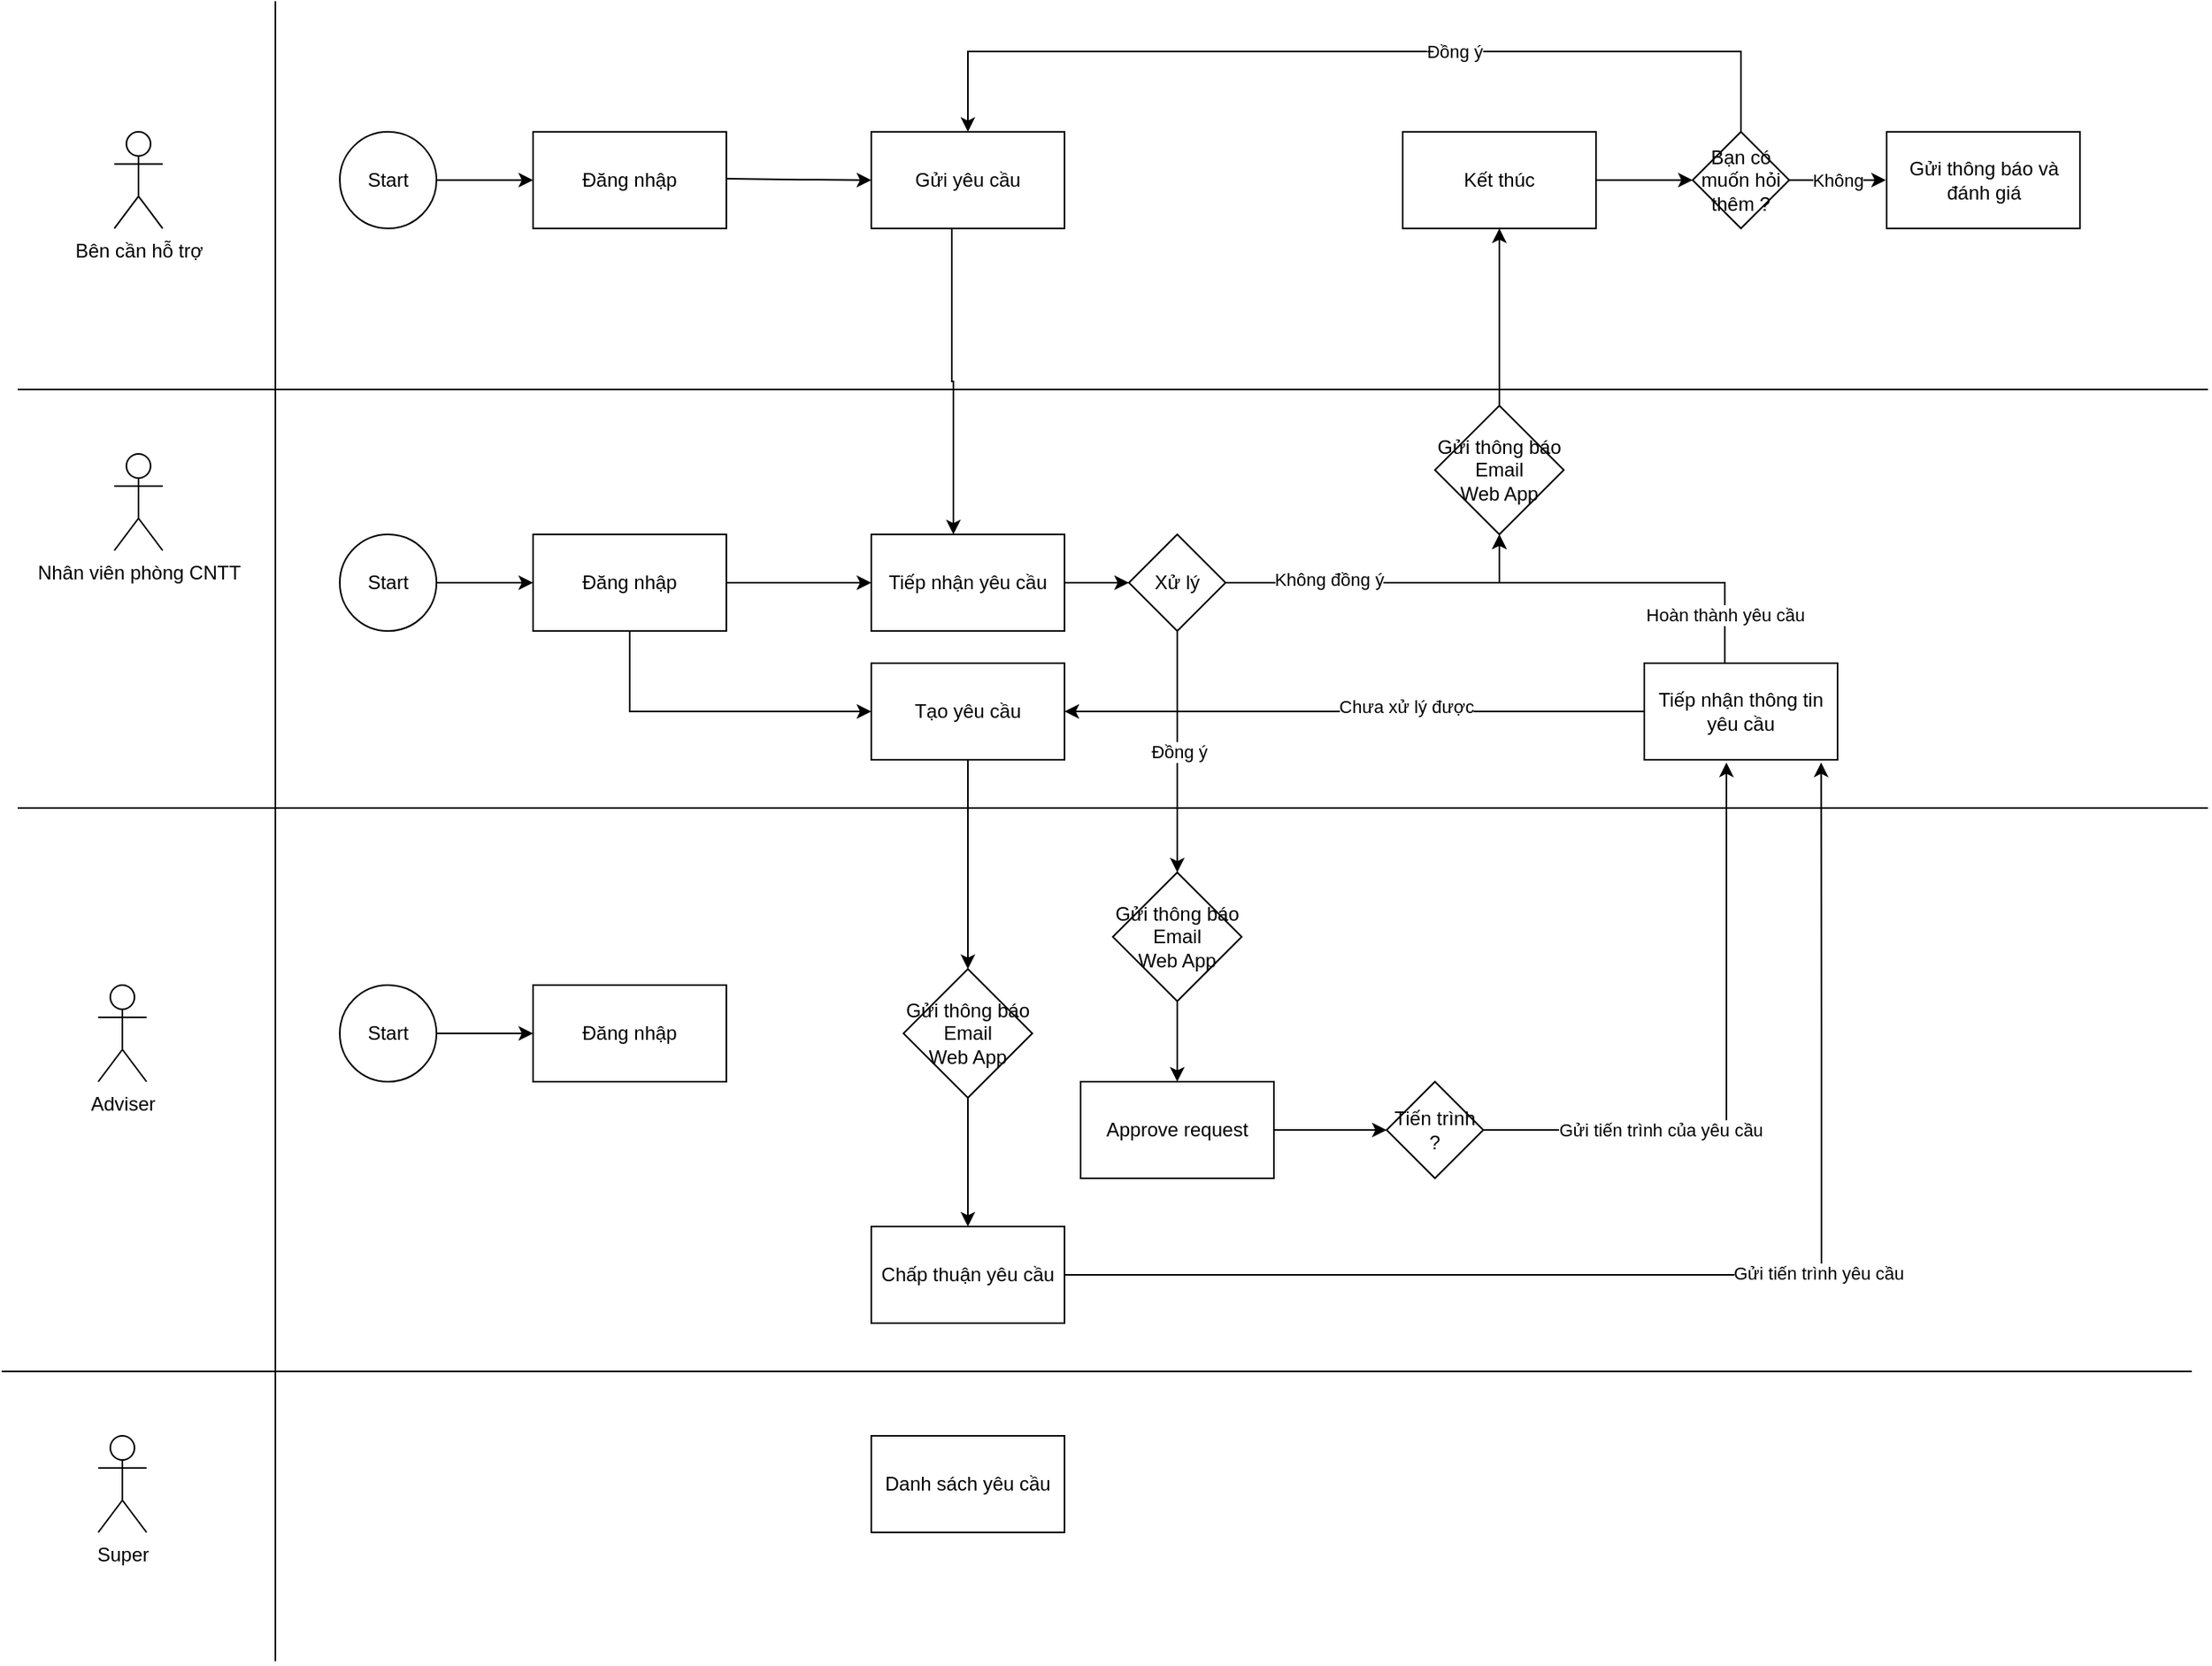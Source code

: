 <mxfile version="21.0.8" type="device" pages="2"><diagram name="Trang-1" id="znxwd6RsGqyq3BSEkAoy"><mxGraphModel dx="2542" dy="2491" grid="1" gridSize="10" guides="1" tooltips="1" connect="1" arrows="1" fold="1" page="1" pageScale="1" pageWidth="827" pageHeight="1169" math="0" shadow="0"><root><mxCell id="0"/><mxCell id="1" parent="0"/><mxCell id="8ejjpvNXacubMNO1q4A--1" value="" style="endArrow=none;html=1;rounded=0;" parent="1" edge="1"><mxGeometry width="50" height="50" relative="1" as="geometry"><mxPoint x="160" y="200" as="sourcePoint"/><mxPoint x="1520" y="200" as="targetPoint"/></mxGeometry></mxCell><mxCell id="8ejjpvNXacubMNO1q4A--2" value="" style="endArrow=none;html=1;rounded=0;" parent="1" edge="1"><mxGeometry width="50" height="50" relative="1" as="geometry"><mxPoint x="320" y="-41.25" as="sourcePoint"/><mxPoint x="320" y="990" as="targetPoint"/></mxGeometry></mxCell><mxCell id="8ejjpvNXacubMNO1q4A--3" value="" style="endArrow=none;html=1;rounded=0;" parent="1" edge="1"><mxGeometry width="50" height="50" relative="1" as="geometry"><mxPoint x="160" y="460" as="sourcePoint"/><mxPoint x="1520" y="460" as="targetPoint"/></mxGeometry></mxCell><mxCell id="8ejjpvNXacubMNO1q4A--4" value="" style="endArrow=none;html=1;rounded=0;" parent="1" edge="1"><mxGeometry width="50" height="50" relative="1" as="geometry"><mxPoint x="150" y="810" as="sourcePoint"/><mxPoint x="1510" y="810" as="targetPoint"/></mxGeometry></mxCell><mxCell id="8ejjpvNXacubMNO1q4A--5" value="Bên cần hỗ trợ" style="shape=umlActor;verticalLabelPosition=bottom;verticalAlign=top;html=1;outlineConnect=0;" parent="1" vertex="1"><mxGeometry x="220" y="39.89" width="30" height="60" as="geometry"/></mxCell><mxCell id="8ejjpvNXacubMNO1q4A--6" value="Nhân viên phòng CNTT" style="shape=umlActor;verticalLabelPosition=bottom;verticalAlign=top;html=1;outlineConnect=0;" parent="1" vertex="1"><mxGeometry x="220" y="240" width="30" height="60" as="geometry"/></mxCell><mxCell id="8ejjpvNXacubMNO1q4A--7" value="Adviser" style="shape=umlActor;verticalLabelPosition=bottom;verticalAlign=top;html=1;outlineConnect=0;" parent="1" vertex="1"><mxGeometry x="210" y="570" width="30" height="60" as="geometry"/></mxCell><mxCell id="8ejjpvNXacubMNO1q4A--8" value="Super" style="shape=umlActor;verticalLabelPosition=bottom;verticalAlign=top;html=1;outlineConnect=0;" parent="1" vertex="1"><mxGeometry x="210" y="850" width="30" height="60" as="geometry"/></mxCell><mxCell id="8ejjpvNXacubMNO1q4A--11" style="edgeStyle=orthogonalEdgeStyle;rounded=0;orthogonalLoop=1;jettySize=auto;html=1;" parent="1" source="8ejjpvNXacubMNO1q4A--10" edge="1"><mxGeometry relative="1" as="geometry"><mxPoint x="480" y="69.89" as="targetPoint"/></mxGeometry></mxCell><mxCell id="8ejjpvNXacubMNO1q4A--10" value="Start" style="ellipse;whiteSpace=wrap;html=1;aspect=fixed;" parent="1" vertex="1"><mxGeometry x="360" y="39.89" width="60" height="60" as="geometry"/></mxCell><mxCell id="8ejjpvNXacubMNO1q4A--17" style="edgeStyle=orthogonalEdgeStyle;rounded=0;orthogonalLoop=1;jettySize=auto;html=1;" parent="1" source="8ejjpvNXacubMNO1q4A--12" edge="1"><mxGeometry relative="1" as="geometry"><mxPoint x="850" y="320" as="targetPoint"/></mxGeometry></mxCell><mxCell id="8ejjpvNXacubMNO1q4A--12" value="Tiếp nhận yêu cầu" style="rounded=0;whiteSpace=wrap;html=1;" parent="1" vertex="1"><mxGeometry x="690" y="290" width="120" height="60" as="geometry"/></mxCell><mxCell id="8ejjpvNXacubMNO1q4A--15" style="edgeStyle=orthogonalEdgeStyle;rounded=0;orthogonalLoop=1;jettySize=auto;html=1;" parent="1" source="8ejjpvNXacubMNO1q4A--13" edge="1"><mxGeometry relative="1" as="geometry"><mxPoint x="741" y="290" as="targetPoint"/><Array as="points"><mxPoint x="740" y="195"/></Array></mxGeometry></mxCell><mxCell id="8ejjpvNXacubMNO1q4A--13" value="Gửi yêu cầu&lt;br&gt;" style="rounded=0;whiteSpace=wrap;html=1;" parent="1" vertex="1"><mxGeometry x="690" y="39.89" width="120" height="60" as="geometry"/></mxCell><mxCell id="yESBMZOZ8mYRVSPOy5qF-27" style="edgeStyle=orthogonalEdgeStyle;rounded=0;orthogonalLoop=1;jettySize=auto;html=1;entryX=0.5;entryY=0;entryDx=0;entryDy=0;" parent="1" source="8ejjpvNXacubMNO1q4A--16" target="yESBMZOZ8mYRVSPOy5qF-28" edge="1"><mxGeometry relative="1" as="geometry"><mxPoint x="750.0" y="560" as="targetPoint"/></mxGeometry></mxCell><mxCell id="8ejjpvNXacubMNO1q4A--16" value="Tạo yêu cầu" style="rounded=0;whiteSpace=wrap;html=1;" parent="1" vertex="1"><mxGeometry x="690" y="370" width="120" height="60" as="geometry"/></mxCell><mxCell id="yESBMZOZ8mYRVSPOy5qF-2" style="edgeStyle=orthogonalEdgeStyle;rounded=0;orthogonalLoop=1;jettySize=auto;html=1;entryX=0.5;entryY=1;entryDx=0;entryDy=0;" parent="1" source="8ejjpvNXacubMNO1q4A--18" target="yESBMZOZ8mYRVSPOy5qF-4" edge="1"><mxGeometry relative="1" as="geometry"><mxPoint x="1080" y="280" as="targetPoint"/></mxGeometry></mxCell><mxCell id="yESBMZOZ8mYRVSPOy5qF-6" value="Không đồng ý" style="edgeLabel;html=1;align=center;verticalAlign=middle;resizable=0;points=[];" parent="yESBMZOZ8mYRVSPOy5qF-2" vertex="1" connectable="0"><mxGeometry x="-0.365" y="2" relative="1" as="geometry"><mxPoint as="offset"/></mxGeometry></mxCell><mxCell id="yESBMZOZ8mYRVSPOy5qF-19" value="Đồng ý" style="edgeStyle=orthogonalEdgeStyle;rounded=0;orthogonalLoop=1;jettySize=auto;html=1;" parent="1" source="8ejjpvNXacubMNO1q4A--18" edge="1"><mxGeometry relative="1" as="geometry"><mxPoint x="880.0" y="500" as="targetPoint"/></mxGeometry></mxCell><mxCell id="8ejjpvNXacubMNO1q4A--18" value="Xử lý" style="rhombus;whiteSpace=wrap;html=1;" parent="1" vertex="1"><mxGeometry x="850" y="290" width="60" height="60" as="geometry"/></mxCell><mxCell id="8ejjpvNXacubMNO1q4A--40" style="edgeStyle=orthogonalEdgeStyle;rounded=0;orthogonalLoop=1;jettySize=auto;html=1;" parent="1" source="8ejjpvNXacubMNO1q4A--20" edge="1"><mxGeometry relative="1" as="geometry"><mxPoint x="1200" y="69.89" as="targetPoint"/></mxGeometry></mxCell><mxCell id="8ejjpvNXacubMNO1q4A--20" value="Kết thúc" style="rounded=0;whiteSpace=wrap;html=1;" parent="1" vertex="1"><mxGeometry x="1020" y="39.89" width="120" height="60" as="geometry"/></mxCell><mxCell id="yESBMZOZ8mYRVSPOy5qF-25" style="edgeStyle=orthogonalEdgeStyle;rounded=0;orthogonalLoop=1;jettySize=auto;html=1;entryX=0.5;entryY=1;entryDx=0;entryDy=0;" parent="1" source="8ejjpvNXacubMNO1q4A--23" target="8ejjpvNXacubMNO1q4A--27" edge="1"><mxGeometry relative="1" as="geometry"/></mxCell><mxCell id="8ejjpvNXacubMNO1q4A--23" value="Approve request" style="rounded=0;whiteSpace=wrap;html=1;" parent="1" vertex="1"><mxGeometry x="820" y="630" width="120" height="60" as="geometry"/></mxCell><mxCell id="8ejjpvNXacubMNO1q4A--28" style="edgeStyle=orthogonalEdgeStyle;rounded=0;orthogonalLoop=1;jettySize=auto;html=1;entryX=0.425;entryY=1.029;entryDx=0;entryDy=0;entryPerimeter=0;" parent="1" source="8ejjpvNXacubMNO1q4A--27" target="8ejjpvNXacubMNO1q4A--30" edge="1"><mxGeometry relative="1" as="geometry"><mxPoint x="1230" y="480" as="targetPoint"/><Array as="points"><mxPoint x="1221" y="660"/></Array></mxGeometry></mxCell><mxCell id="8ejjpvNXacubMNO1q4A--29" value="Gửi tiến trình của yêu cầu" style="edgeLabel;html=1;align=center;verticalAlign=middle;resizable=0;points=[];" parent="8ejjpvNXacubMNO1q4A--28" vertex="1" connectable="0"><mxGeometry x="-0.014" y="-1" relative="1" as="geometry"><mxPoint x="-42" y="36" as="offset"/></mxGeometry></mxCell><mxCell id="8ejjpvNXacubMNO1q4A--27" value="Tiến trình ?" style="rhombus;whiteSpace=wrap;html=1;direction=south;" parent="1" vertex="1"><mxGeometry x="1010" y="630" width="60" height="60" as="geometry"/></mxCell><mxCell id="8ejjpvNXacubMNO1q4A--31" style="edgeStyle=orthogonalEdgeStyle;rounded=0;orthogonalLoop=1;jettySize=auto;html=1;entryX=1;entryY=0.5;entryDx=0;entryDy=0;" parent="1" source="8ejjpvNXacubMNO1q4A--30" target="8ejjpvNXacubMNO1q4A--16" edge="1"><mxGeometry relative="1" as="geometry"/></mxCell><mxCell id="8ejjpvNXacubMNO1q4A--32" value="Chưa xử lý được" style="edgeLabel;html=1;align=center;verticalAlign=middle;resizable=0;points=[];" parent="8ejjpvNXacubMNO1q4A--31" vertex="1" connectable="0"><mxGeometry x="-0.176" y="-3" relative="1" as="geometry"><mxPoint as="offset"/></mxGeometry></mxCell><mxCell id="8ejjpvNXacubMNO1q4A--33" style="edgeStyle=orthogonalEdgeStyle;rounded=0;orthogonalLoop=1;jettySize=auto;html=1;entryX=0.5;entryY=1;entryDx=0;entryDy=0;" parent="1" source="8ejjpvNXacubMNO1q4A--30" target="yESBMZOZ8mYRVSPOy5qF-4" edge="1"><mxGeometry relative="1" as="geometry"><mxPoint x="1080" y="280" as="targetPoint"/><Array as="points"><mxPoint x="1220" y="320"/><mxPoint x="1080" y="320"/></Array></mxGeometry></mxCell><mxCell id="8ejjpvNXacubMNO1q4A--34" value="Hoàn thành yêu cầu" style="edgeLabel;html=1;align=center;verticalAlign=middle;resizable=0;points=[];" parent="8ejjpvNXacubMNO1q4A--33" vertex="1" connectable="0"><mxGeometry x="-0.729" relative="1" as="geometry"><mxPoint as="offset"/></mxGeometry></mxCell><mxCell id="8ejjpvNXacubMNO1q4A--30" value="Tiếp nhận thông tin yêu cầu" style="rounded=0;whiteSpace=wrap;html=1;" parent="1" vertex="1"><mxGeometry x="1170" y="370" width="120" height="60" as="geometry"/></mxCell><mxCell id="8ejjpvNXacubMNO1q4A--36" value="Chấp thuận yêu cầu" style="rounded=0;whiteSpace=wrap;html=1;" parent="1" vertex="1"><mxGeometry x="690" y="720" width="120" height="60" as="geometry"/></mxCell><mxCell id="8ejjpvNXacubMNO1q4A--43" value="Không" style="edgeStyle=orthogonalEdgeStyle;rounded=0;orthogonalLoop=1;jettySize=auto;html=1;" parent="1" source="8ejjpvNXacubMNO1q4A--42" edge="1"><mxGeometry relative="1" as="geometry"><mxPoint x="1320" y="69.89" as="targetPoint"/><Array as="points"><mxPoint x="1280" y="69.89"/><mxPoint x="1280" y="69.89"/></Array></mxGeometry></mxCell><mxCell id="8ejjpvNXacubMNO1q4A--45" style="edgeStyle=orthogonalEdgeStyle;rounded=0;orthogonalLoop=1;jettySize=auto;html=1;entryX=0.5;entryY=0;entryDx=0;entryDy=0;" parent="1" source="8ejjpvNXacubMNO1q4A--42" target="8ejjpvNXacubMNO1q4A--13" edge="1"><mxGeometry relative="1" as="geometry"><mxPoint x="1230" y="-30.11" as="targetPoint"/><Array as="points"><mxPoint x="1230" y="-10"/><mxPoint x="750" y="-10"/></Array></mxGeometry></mxCell><mxCell id="8ejjpvNXacubMNO1q4A--46" value="Đồng ý" style="edgeLabel;html=1;align=center;verticalAlign=middle;resizable=0;points=[];" parent="8ejjpvNXacubMNO1q4A--45" vertex="1" connectable="0"><mxGeometry x="-0.214" y="4" relative="1" as="geometry"><mxPoint y="-4" as="offset"/></mxGeometry></mxCell><mxCell id="8ejjpvNXacubMNO1q4A--42" value="Bạn có muốn hỏi thêm ?" style="rhombus;whiteSpace=wrap;html=1;" parent="1" vertex="1"><mxGeometry x="1200" y="39.89" width="60" height="60" as="geometry"/></mxCell><mxCell id="8ejjpvNXacubMNO1q4A--44" value="Gửi thông báo và đánh giá&lt;br&gt;" style="rounded=0;whiteSpace=wrap;html=1;" parent="1" vertex="1"><mxGeometry x="1320.5" y="39.89" width="120" height="60" as="geometry"/></mxCell><mxCell id="8ejjpvNXacubMNO1q4A--48" value="Danh sách yêu cầu" style="rounded=0;whiteSpace=wrap;html=1;" parent="1" vertex="1"><mxGeometry x="690" y="850" width="120" height="60" as="geometry"/></mxCell><mxCell id="SxOJgfca2eMA9qQSJYHK-4" value="Đăng nhập" style="rounded=0;whiteSpace=wrap;html=1;" parent="1" vertex="1"><mxGeometry x="480" y="39.89" width="120" height="60" as="geometry"/></mxCell><mxCell id="SxOJgfca2eMA9qQSJYHK-5" style="edgeStyle=orthogonalEdgeStyle;rounded=0;orthogonalLoop=1;jettySize=auto;html=1;entryX=0;entryY=0.5;entryDx=0;entryDy=0;" parent="1" target="8ejjpvNXacubMNO1q4A--13" edge="1"><mxGeometry relative="1" as="geometry"><mxPoint x="660" y="69.06" as="targetPoint"/><mxPoint x="600" y="69.06" as="sourcePoint"/></mxGeometry></mxCell><mxCell id="yESBMZOZ8mYRVSPOy5qF-5" style="edgeStyle=orthogonalEdgeStyle;rounded=0;orthogonalLoop=1;jettySize=auto;html=1;entryX=0.5;entryY=1;entryDx=0;entryDy=0;" parent="1" source="yESBMZOZ8mYRVSPOy5qF-4" target="8ejjpvNXacubMNO1q4A--20" edge="1"><mxGeometry relative="1" as="geometry"/></mxCell><mxCell id="yESBMZOZ8mYRVSPOy5qF-4" value="Gửi thông báo&lt;br&gt;Email&lt;br&gt;Web App" style="rhombus;whiteSpace=wrap;html=1;" parent="1" vertex="1"><mxGeometry x="1040" y="210" width="80" height="80" as="geometry"/></mxCell><mxCell id="yESBMZOZ8mYRVSPOy5qF-8" value="" style="endArrow=classic;html=1;rounded=0;exitX=1;exitY=0.5;exitDx=0;exitDy=0;entryX=0.915;entryY=1.029;entryDx=0;entryDy=0;entryPerimeter=0;" parent="1" source="8ejjpvNXacubMNO1q4A--36" target="8ejjpvNXacubMNO1q4A--30" edge="1"><mxGeometry width="50" height="50" relative="1" as="geometry"><mxPoint x="880" y="390" as="sourcePoint"/><mxPoint x="930" y="340" as="targetPoint"/><Array as="points"><mxPoint x="1240" y="750"/><mxPoint x="1280" y="750"/><mxPoint x="1280" y="600"/></Array></mxGeometry></mxCell><mxCell id="yESBMZOZ8mYRVSPOy5qF-9" value="Gửi tiến trình yêu cầu" style="edgeLabel;html=1;align=center;verticalAlign=middle;resizable=0;points=[];" parent="yESBMZOZ8mYRVSPOy5qF-8" vertex="1" connectable="0"><mxGeometry x="0.195" y="2" relative="1" as="geometry"><mxPoint as="offset"/></mxGeometry></mxCell><mxCell id="yESBMZOZ8mYRVSPOy5qF-10" style="edgeStyle=orthogonalEdgeStyle;rounded=0;orthogonalLoop=1;jettySize=auto;html=1;" parent="1" source="yESBMZOZ8mYRVSPOy5qF-11" edge="1"><mxGeometry relative="1" as="geometry"><mxPoint x="480" y="320" as="targetPoint"/></mxGeometry></mxCell><mxCell id="yESBMZOZ8mYRVSPOy5qF-11" value="Start" style="ellipse;whiteSpace=wrap;html=1;aspect=fixed;" parent="1" vertex="1"><mxGeometry x="360" y="290" width="60" height="60" as="geometry"/></mxCell><mxCell id="yESBMZOZ8mYRVSPOy5qF-16" style="edgeStyle=orthogonalEdgeStyle;rounded=0;orthogonalLoop=1;jettySize=auto;html=1;entryX=0;entryY=0.5;entryDx=0;entryDy=0;" parent="1" source="yESBMZOZ8mYRVSPOy5qF-12" target="8ejjpvNXacubMNO1q4A--12" edge="1"><mxGeometry relative="1" as="geometry"/></mxCell><mxCell id="yESBMZOZ8mYRVSPOy5qF-17" style="edgeStyle=orthogonalEdgeStyle;rounded=0;orthogonalLoop=1;jettySize=auto;html=1;entryX=0;entryY=0.5;entryDx=0;entryDy=0;" parent="1" source="yESBMZOZ8mYRVSPOy5qF-12" target="8ejjpvNXacubMNO1q4A--16" edge="1"><mxGeometry relative="1" as="geometry"><Array as="points"><mxPoint x="540" y="400"/></Array></mxGeometry></mxCell><mxCell id="yESBMZOZ8mYRVSPOy5qF-12" value="Đăng nhập" style="rounded=0;whiteSpace=wrap;html=1;" parent="1" vertex="1"><mxGeometry x="480" y="290" width="120" height="60" as="geometry"/></mxCell><mxCell id="yESBMZOZ8mYRVSPOy5qF-13" style="edgeStyle=orthogonalEdgeStyle;rounded=0;orthogonalLoop=1;jettySize=auto;html=1;" parent="1" source="yESBMZOZ8mYRVSPOy5qF-14" edge="1"><mxGeometry relative="1" as="geometry"><mxPoint x="480" y="600" as="targetPoint"/></mxGeometry></mxCell><mxCell id="yESBMZOZ8mYRVSPOy5qF-14" value="Start" style="ellipse;whiteSpace=wrap;html=1;aspect=fixed;" parent="1" vertex="1"><mxGeometry x="360" y="570" width="60" height="60" as="geometry"/></mxCell><mxCell id="yESBMZOZ8mYRVSPOy5qF-15" value="Đăng nhập" style="rounded=0;whiteSpace=wrap;html=1;" parent="1" vertex="1"><mxGeometry x="480" y="570" width="120" height="60" as="geometry"/></mxCell><mxCell id="yESBMZOZ8mYRVSPOy5qF-24" style="edgeStyle=orthogonalEdgeStyle;rounded=0;orthogonalLoop=1;jettySize=auto;html=1;entryX=0.5;entryY=0;entryDx=0;entryDy=0;" parent="1" source="yESBMZOZ8mYRVSPOy5qF-20" target="8ejjpvNXacubMNO1q4A--23" edge="1"><mxGeometry relative="1" as="geometry"/></mxCell><mxCell id="yESBMZOZ8mYRVSPOy5qF-20" value="Gửi thông báo&lt;br&gt;Email&lt;br&gt;Web App" style="rhombus;whiteSpace=wrap;html=1;" parent="1" vertex="1"><mxGeometry x="840" y="500" width="80" height="80" as="geometry"/></mxCell><mxCell id="yESBMZOZ8mYRVSPOy5qF-31" style="edgeStyle=orthogonalEdgeStyle;rounded=0;orthogonalLoop=1;jettySize=auto;html=1;entryX=0.5;entryY=0;entryDx=0;entryDy=0;" parent="1" source="yESBMZOZ8mYRVSPOy5qF-28" target="8ejjpvNXacubMNO1q4A--36" edge="1"><mxGeometry relative="1" as="geometry"/></mxCell><mxCell id="yESBMZOZ8mYRVSPOy5qF-28" value="Gửi thông báo&lt;br&gt;Email&lt;br&gt;Web App" style="rhombus;whiteSpace=wrap;html=1;" parent="1" vertex="1"><mxGeometry x="710" y="560" width="80" height="80" as="geometry"/></mxCell></root></mxGraphModel></diagram><diagram id="dB17NemPPDJqOZFDPHjH" name="Trang-2"><mxGraphModel dx="793" dy="605" grid="1" gridSize="10" guides="1" tooltips="1" connect="1" arrows="1" fold="1" page="1" pageScale="1" pageWidth="827" pageHeight="1169" math="0" shadow="0"><root><mxCell id="0"/><mxCell id="1" parent="0"/></root></mxGraphModel></diagram></mxfile>